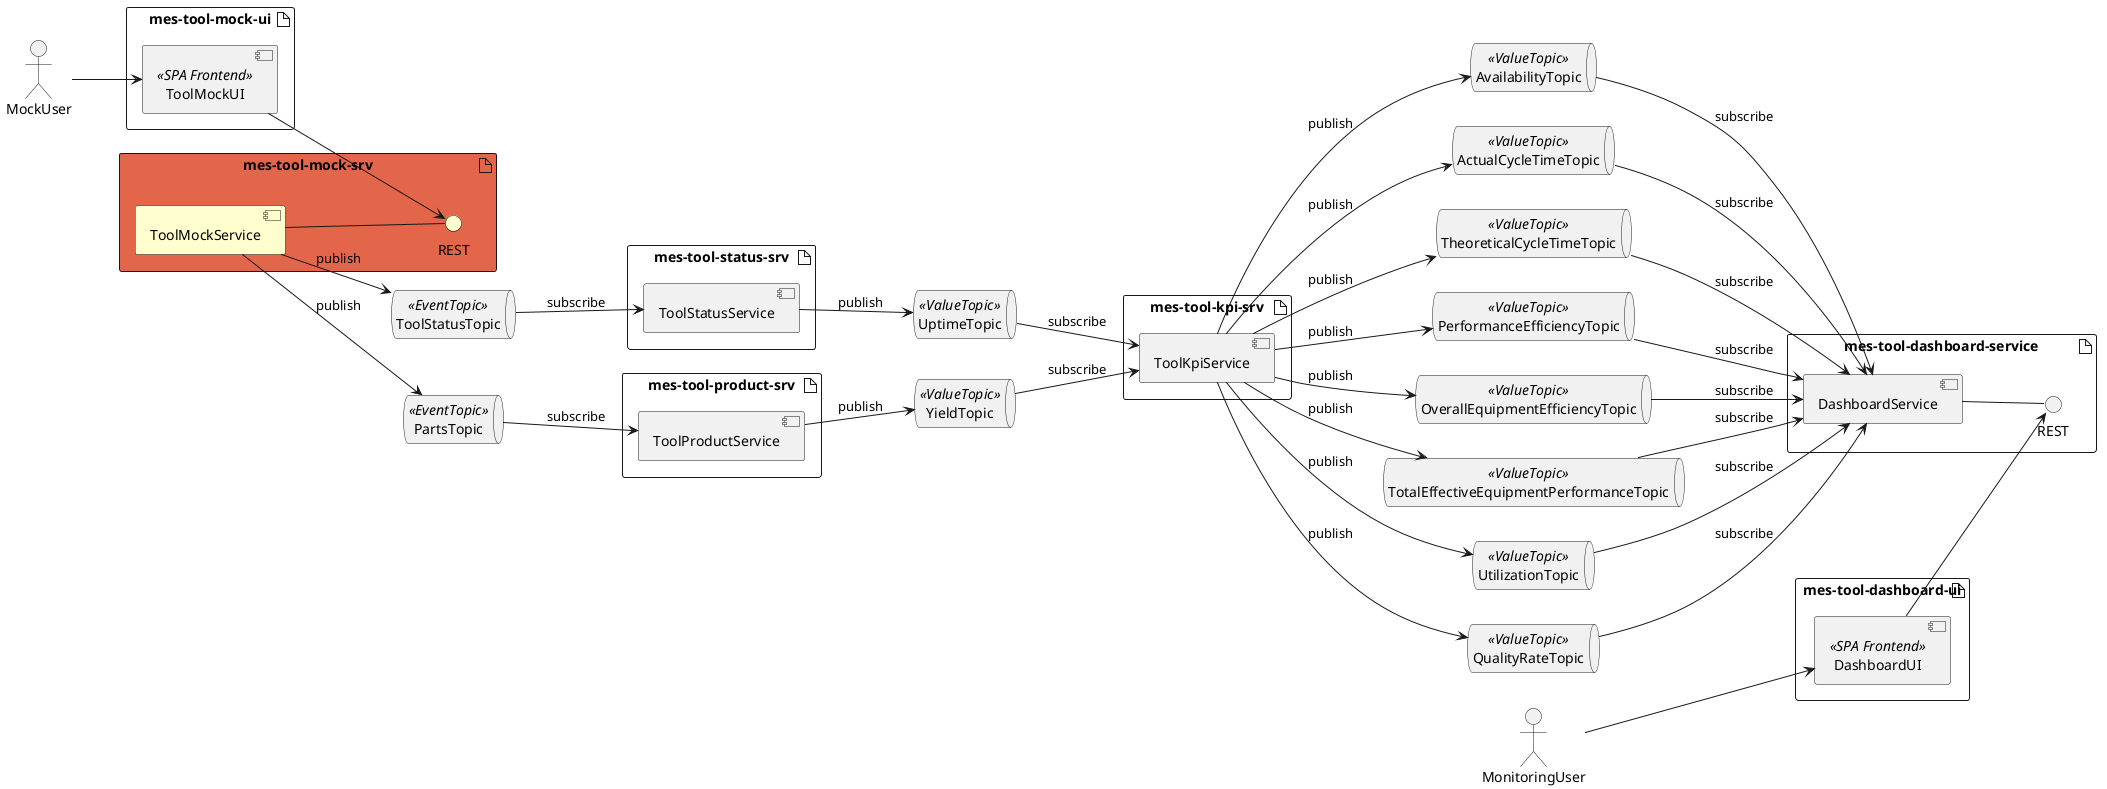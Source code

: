 @startuml
left to right direction

artifact "mes-tool-mock-ui" {
    component ToolMockUI <<SPA Frontend>>

}

artifact "mes-tool-mock-srv" #E3664A {
    component ToolMockService #FEFECE
    interface REST as rest2 #FEFECE
    ToolMockService -- rest2
}

actor MockUser

queue ToolStatusTopic <<EventTopic>>
queue PartsTopic <<EventTopic>>
queue UptimeTopic <<ValueTopic>>
queue YieldTopic <<ValueTopic>>

artifact "mes-tool-status-srv" {
    component ToolStatusService
}

artifact "mes-tool-product-srv" {
    component ToolProductService
}

artifact "mes-tool-kpi-srv" {
    component ToolKpiService
}

artifact "mes-tool-dashboard-service" {
    component DashboardService

    interface REST as rest3
    DashboardService -- rest3
}

artifact "mes-tool-dashboard-ui" {
    component DashboardUI <<SPA Frontend>>
}

actor MonitoringUser

queue AvailabilityTopic <<ValueTopic>>
queue ActualCycleTimeTopic <<ValueTopic>>
queue TheoreticalCycleTimeTopic <<ValueTopic>>
queue PerformanceEfficiencyTopic <<ValueTopic>>
queue OverallEquipmentEfficiencyTopic <<ValueTopic>>
queue TotalEffectiveEquipmentPerformanceTopic <<ValueTopic>>
queue UtilizationTopic <<ValueTopic>>
queue QualityRateTopic <<ValueTopic>>

MockUser --> ToolMockUI
ToolMockUI --> rest2

ToolMockService --> ToolStatusTopic: publish
ToolMockService --> PartsTopic: publish

ToolProductService --> YieldTopic: publish
PartsTopic --> ToolProductService: subscribe

ToolStatusService --> UptimeTopic: publish
ToolStatusTopic --> ToolStatusService: subscribe

UptimeTopic --> ToolKpiService: subscribe
YieldTopic --> ToolKpiService: subscribe

ToolKpiService --> AvailabilityTopic: publish
ToolKpiService --> ActualCycleTimeTopic: publish
ToolKpiService --> TheoreticalCycleTimeTopic: publish
ToolKpiService --> PerformanceEfficiencyTopic: publish
ToolKpiService --> OverallEquipmentEfficiencyTopic: publish
ToolKpiService --> TotalEffectiveEquipmentPerformanceTopic: publish
ToolKpiService --> UtilizationTopic: publish
ToolKpiService --> QualityRateTopic: publish

AvailabilityTopic --> DashboardService: subscribe
ActualCycleTimeTopic --> DashboardService: subscribe
TheoreticalCycleTimeTopic --> DashboardService: subscribe
PerformanceEfficiencyTopic --> DashboardService: subscribe
OverallEquipmentEfficiencyTopic --> DashboardService: subscribe
TotalEffectiveEquipmentPerformanceTopic --> DashboardService: subscribe
UtilizationTopic --> DashboardService: subscribe
QualityRateTopic --> DashboardService: subscribe

DashboardUI --> rest3
MonitoringUser --> DashboardUI

@enduml